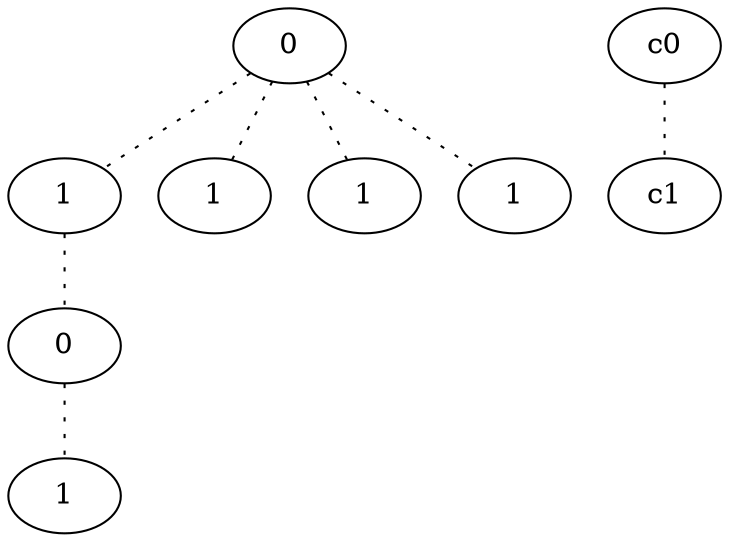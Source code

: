 graph {
a0[label=0];
a1[label=1];
a2[label=0];
a3[label=1];
a4[label=1];
a5[label=1];
a6[label=1];
a0 -- a1 [style=dotted];
a0 -- a4 [style=dotted];
a0 -- a5 [style=dotted];
a0 -- a6 [style=dotted];
a1 -- a2 [style=dotted];
a2 -- a3 [style=dotted];
c0 -- c1 [style=dotted];
}
